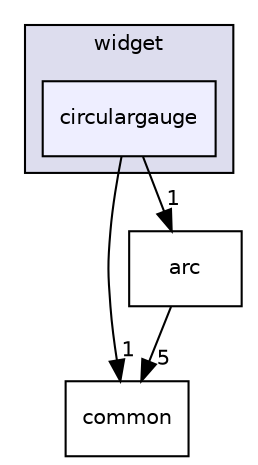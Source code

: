 digraph "C:/microchip/harmony3/gfx/middleware/legato/library/src/gfx/legato/widget/circulargauge" {
  compound=true
  node [ fontsize="10", fontname="Helvetica"];
  edge [ labelfontsize="10", labelfontname="Helvetica"];
  subgraph clusterdir_139e39c2cbbb9c4d4856e374ea12d038 {
    graph [ bgcolor="#ddddee", pencolor="black", label="widget" fontname="Helvetica", fontsize="10", URL="dir_139e39c2cbbb9c4d4856e374ea12d038.html"]
  dir_e59d3e6b124369ea14f72f7c598e40c4 [shape=box, label="circulargauge", style="filled", fillcolor="#eeeeff", pencolor="black", URL="dir_e59d3e6b124369ea14f72f7c598e40c4.html"];
  }
  dir_b3f224f181338695a4734ca3080f2eb5 [shape=box label="common" URL="dir_b3f224f181338695a4734ca3080f2eb5.html"];
  dir_ea796a184f8dd67c3a4a1810276d9c0a [shape=box label="arc" URL="dir_ea796a184f8dd67c3a4a1810276d9c0a.html"];
  dir_ea796a184f8dd67c3a4a1810276d9c0a->dir_b3f224f181338695a4734ca3080f2eb5 [headlabel="5", labeldistance=1.5 headhref="dir_000089_000076.html"];
  dir_e59d3e6b124369ea14f72f7c598e40c4->dir_b3f224f181338695a4734ca3080f2eb5 [headlabel="1", labeldistance=1.5 headhref="dir_000094_000076.html"];
  dir_e59d3e6b124369ea14f72f7c598e40c4->dir_ea796a184f8dd67c3a4a1810276d9c0a [headlabel="1", labeldistance=1.5 headhref="dir_000094_000089.html"];
}
